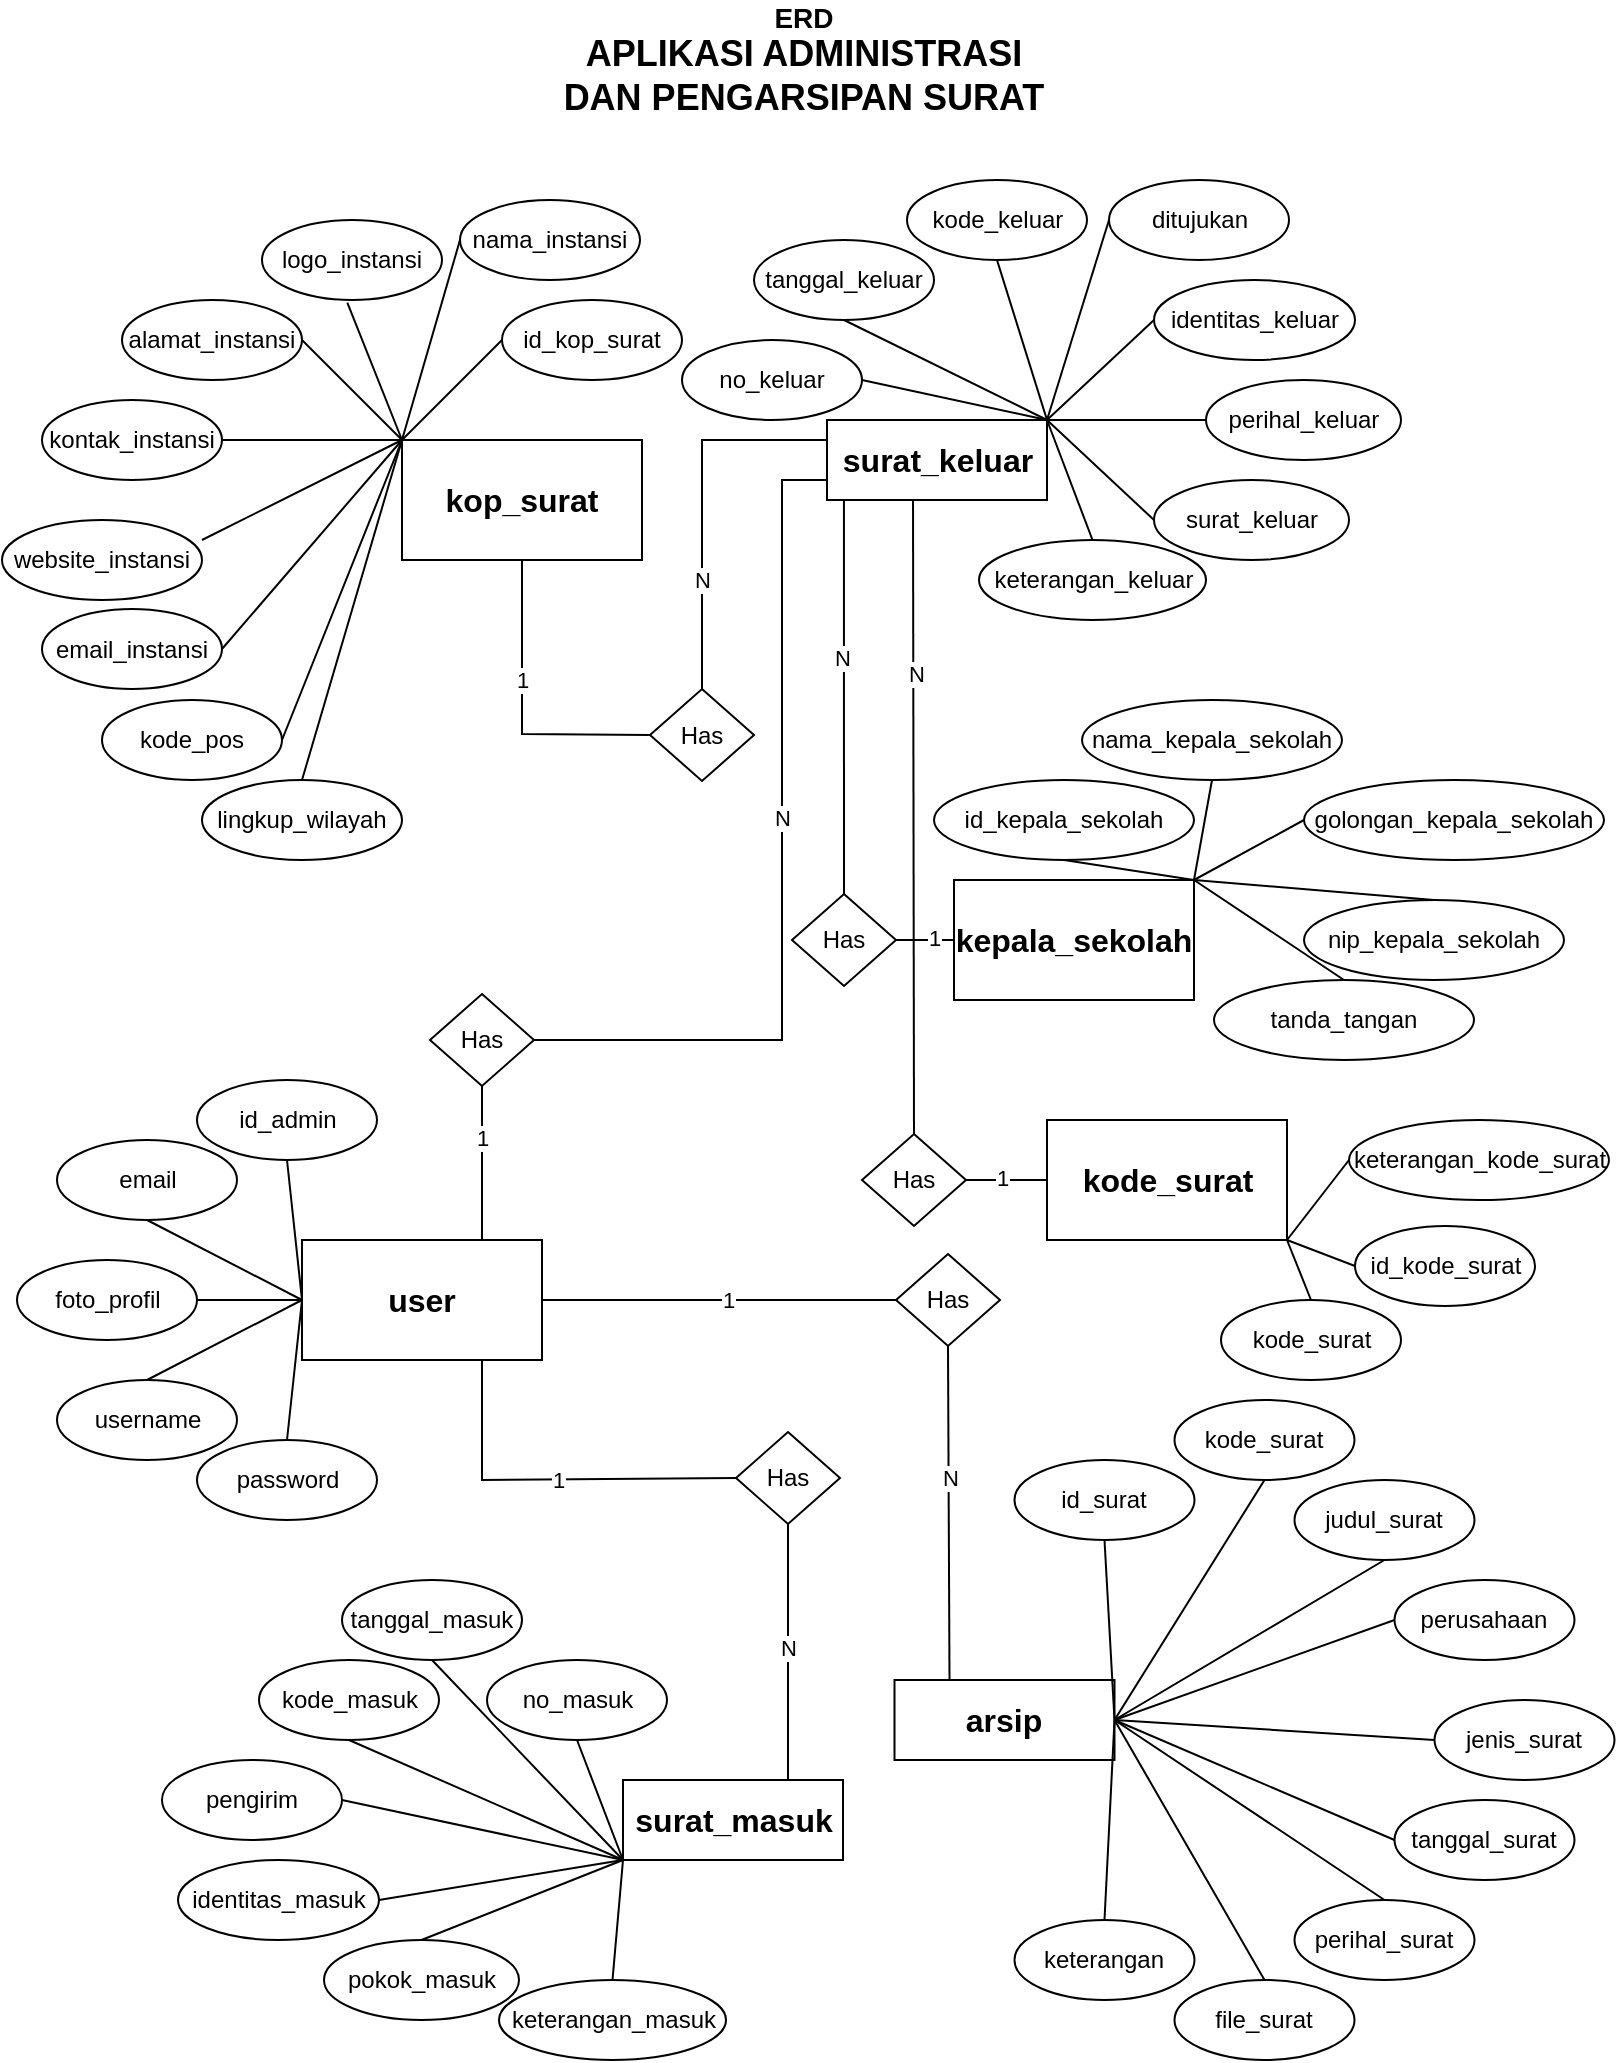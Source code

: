<mxfile version="22.1.5" type="device">
  <diagram name="Page-1" id="4JVl-wNniyk_soS9PaBb">
    <mxGraphModel dx="791" dy="972" grid="1" gridSize="10" guides="1" tooltips="1" connect="1" arrows="1" fold="1" page="1" pageScale="1" pageWidth="827" pageHeight="1169" math="0" shadow="0">
      <root>
        <mxCell id="0" />
        <mxCell id="1" parent="0" />
        <mxCell id="2IMUeQW1S4PMjz6QKgLa-1" value="&lt;font style=&quot;&quot;&gt;&lt;span style=&quot;font-size: 14px;&quot;&gt;&lt;b&gt;ERD&lt;/b&gt;&lt;/span&gt;&lt;br&gt;&lt;b style=&quot;&quot;&gt;&lt;font style=&quot;font-size: 18px;&quot;&gt;APLIKASI ADMINISTRASI DAN PENGARSIPAN SURAT&lt;/font&gt;&lt;/b&gt;&lt;br&gt;&lt;/font&gt;" style="text;html=1;strokeColor=none;fillColor=none;align=center;verticalAlign=middle;whiteSpace=wrap;rounded=0;" parent="1" vertex="1">
          <mxGeometry x="1116" y="50" width="250" height="60" as="geometry" />
        </mxCell>
        <mxCell id="2IMUeQW1S4PMjz6QKgLa-2" value="user" style="rounded=0;whiteSpace=wrap;html=1;fontSize=16;fontStyle=1" parent="1" vertex="1">
          <mxGeometry x="990" y="670" width="120" height="60" as="geometry" />
        </mxCell>
        <mxCell id="2IMUeQW1S4PMjz6QKgLa-3" value="id_admin" style="ellipse;whiteSpace=wrap;html=1;" parent="1" vertex="1">
          <mxGeometry x="937.5" y="590" width="90" height="40" as="geometry" />
        </mxCell>
        <mxCell id="2IMUeQW1S4PMjz6QKgLa-4" value="username" style="ellipse;whiteSpace=wrap;html=1;" parent="1" vertex="1">
          <mxGeometry x="867.5" y="740" width="90" height="40" as="geometry" />
        </mxCell>
        <mxCell id="2IMUeQW1S4PMjz6QKgLa-5" value="password" style="ellipse;whiteSpace=wrap;html=1;" parent="1" vertex="1">
          <mxGeometry x="937.5" y="770" width="90" height="40" as="geometry" />
        </mxCell>
        <mxCell id="2IMUeQW1S4PMjz6QKgLa-6" value="email" style="ellipse;whiteSpace=wrap;html=1;" parent="1" vertex="1">
          <mxGeometry x="867.5" y="620" width="90" height="40" as="geometry" />
        </mxCell>
        <mxCell id="2IMUeQW1S4PMjz6QKgLa-7" value="" style="endArrow=none;html=1;rounded=0;exitX=0;exitY=0.5;exitDx=0;exitDy=0;entryX=0.5;entryY=1;entryDx=0;entryDy=0;" parent="1" source="2IMUeQW1S4PMjz6QKgLa-2" target="2IMUeQW1S4PMjz6QKgLa-3" edge="1">
          <mxGeometry width="50" height="50" relative="1" as="geometry">
            <mxPoint x="1207.5" y="730" as="sourcePoint" />
            <mxPoint x="1257.5" y="680" as="targetPoint" />
          </mxGeometry>
        </mxCell>
        <mxCell id="2IMUeQW1S4PMjz6QKgLa-8" value="" style="endArrow=none;html=1;rounded=0;entryX=0.5;entryY=1;entryDx=0;entryDy=0;exitX=0;exitY=0.5;exitDx=0;exitDy=0;" parent="1" source="2IMUeQW1S4PMjz6QKgLa-2" target="2IMUeQW1S4PMjz6QKgLa-6" edge="1">
          <mxGeometry width="50" height="50" relative="1" as="geometry">
            <mxPoint x="997.5" y="700" as="sourcePoint" />
            <mxPoint x="992.5" y="640" as="targetPoint" />
          </mxGeometry>
        </mxCell>
        <mxCell id="2IMUeQW1S4PMjz6QKgLa-9" value="" style="endArrow=none;html=1;rounded=0;entryX=0.5;entryY=0;entryDx=0;entryDy=0;exitX=0;exitY=0.5;exitDx=0;exitDy=0;" parent="1" source="2IMUeQW1S4PMjz6QKgLa-2" target="2IMUeQW1S4PMjz6QKgLa-4" edge="1">
          <mxGeometry width="50" height="50" relative="1" as="geometry">
            <mxPoint x="1007.5" y="710" as="sourcePoint" />
            <mxPoint x="942.5" y="700" as="targetPoint" />
          </mxGeometry>
        </mxCell>
        <mxCell id="2IMUeQW1S4PMjz6QKgLa-10" value="" style="endArrow=none;html=1;rounded=0;exitX=0;exitY=0.5;exitDx=0;exitDy=0;entryX=0.5;entryY=0;entryDx=0;entryDy=0;" parent="1" source="2IMUeQW1S4PMjz6QKgLa-2" target="2IMUeQW1S4PMjz6QKgLa-5" edge="1">
          <mxGeometry width="50" height="50" relative="1" as="geometry">
            <mxPoint x="1007.5" y="710" as="sourcePoint" />
            <mxPoint x="977.5" y="780" as="targetPoint" />
          </mxGeometry>
        </mxCell>
        <mxCell id="2IMUeQW1S4PMjz6QKgLa-11" value="foto_profil" style="ellipse;whiteSpace=wrap;html=1;" parent="1" vertex="1">
          <mxGeometry x="847.5" y="680" width="90" height="40" as="geometry" />
        </mxCell>
        <mxCell id="2IMUeQW1S4PMjz6QKgLa-12" value="" style="endArrow=none;html=1;rounded=0;exitX=1;exitY=0.5;exitDx=0;exitDy=0;entryX=0;entryY=0.5;entryDx=0;entryDy=0;" parent="1" source="2IMUeQW1S4PMjz6QKgLa-11" target="2IMUeQW1S4PMjz6QKgLa-2" edge="1">
          <mxGeometry width="50" height="50" relative="1" as="geometry">
            <mxPoint x="1137.5" y="700" as="sourcePoint" />
            <mxPoint x="1187.5" y="650" as="targetPoint" />
          </mxGeometry>
        </mxCell>
        <mxCell id="2IMUeQW1S4PMjz6QKgLa-13" value="kop_surat" style="rounded=0;whiteSpace=wrap;html=1;fontSize=16;fontStyle=1" parent="1" vertex="1">
          <mxGeometry x="1040" y="270" width="120" height="60" as="geometry" />
        </mxCell>
        <mxCell id="2IMUeQW1S4PMjz6QKgLa-14" value="id_kop_surat" style="ellipse;whiteSpace=wrap;html=1;" parent="1" vertex="1">
          <mxGeometry x="1090" y="200" width="90" height="40" as="geometry" />
        </mxCell>
        <mxCell id="2IMUeQW1S4PMjz6QKgLa-15" value="nama_instansi" style="ellipse;whiteSpace=wrap;html=1;" parent="1" vertex="1">
          <mxGeometry x="1069" y="150" width="90" height="40" as="geometry" />
        </mxCell>
        <mxCell id="2IMUeQW1S4PMjz6QKgLa-16" value="logo_instansi" style="ellipse;whiteSpace=wrap;html=1;" parent="1" vertex="1">
          <mxGeometry x="970" y="160" width="90" height="40" as="geometry" />
        </mxCell>
        <mxCell id="2IMUeQW1S4PMjz6QKgLa-17" value="alamat_instansi" style="ellipse;whiteSpace=wrap;html=1;" parent="1" vertex="1">
          <mxGeometry x="900" y="200" width="90" height="40" as="geometry" />
        </mxCell>
        <mxCell id="2IMUeQW1S4PMjz6QKgLa-18" value="kontak_instansi" style="ellipse;whiteSpace=wrap;html=1;direction=west;" parent="1" vertex="1">
          <mxGeometry x="860" y="250" width="90" height="40" as="geometry" />
        </mxCell>
        <mxCell id="2IMUeQW1S4PMjz6QKgLa-19" value="website_instansi" style="ellipse;whiteSpace=wrap;html=1;direction=east;" parent="1" vertex="1">
          <mxGeometry x="840" y="310" width="100" height="40" as="geometry" />
        </mxCell>
        <mxCell id="2IMUeQW1S4PMjz6QKgLa-24" value="email_instansi" style="ellipse;whiteSpace=wrap;html=1;direction=west;" parent="1" vertex="1">
          <mxGeometry x="860" y="354.5" width="90" height="40" as="geometry" />
        </mxCell>
        <mxCell id="2IMUeQW1S4PMjz6QKgLa-25" value="kode_pos" style="ellipse;whiteSpace=wrap;html=1;direction=west;" parent="1" vertex="1">
          <mxGeometry x="890" y="400" width="90" height="40" as="geometry" />
        </mxCell>
        <mxCell id="2IMUeQW1S4PMjz6QKgLa-26" value="lingkup_wilayah" style="ellipse;whiteSpace=wrap;html=1;direction=west;" parent="1" vertex="1">
          <mxGeometry x="940" y="440" width="100" height="40" as="geometry" />
        </mxCell>
        <mxCell id="2IMUeQW1S4PMjz6QKgLa-29" value="" style="endArrow=none;html=1;rounded=0;exitX=0;exitY=0;exitDx=0;exitDy=0;entryX=0;entryY=0.5;entryDx=0;entryDy=0;" parent="1" source="2IMUeQW1S4PMjz6QKgLa-13" target="2IMUeQW1S4PMjz6QKgLa-14" edge="1">
          <mxGeometry width="50" height="50" relative="1" as="geometry">
            <mxPoint x="1050" y="50" as="sourcePoint" />
            <mxPoint x="1100.0" y="240" as="targetPoint" />
          </mxGeometry>
        </mxCell>
        <mxCell id="2IMUeQW1S4PMjz6QKgLa-30" value="" style="endArrow=none;html=1;rounded=0;entryX=0;entryY=0.5;entryDx=0;entryDy=0;" parent="1" target="2IMUeQW1S4PMjz6QKgLa-18" edge="1">
          <mxGeometry width="50" height="50" relative="1" as="geometry">
            <mxPoint x="1040" y="270" as="sourcePoint" />
            <mxPoint x="1110" y="250" as="targetPoint" />
          </mxGeometry>
        </mxCell>
        <mxCell id="2IMUeQW1S4PMjz6QKgLa-31" value="" style="endArrow=none;html=1;rounded=0;exitX=1;exitY=0.5;exitDx=0;exitDy=0;entryX=0;entryY=0;entryDx=0;entryDy=0;" parent="1" source="2IMUeQW1S4PMjz6QKgLa-17" target="2IMUeQW1S4PMjz6QKgLa-13" edge="1">
          <mxGeometry width="50" height="50" relative="1" as="geometry">
            <mxPoint x="1060" y="290" as="sourcePoint" />
            <mxPoint x="1120" y="260" as="targetPoint" />
          </mxGeometry>
        </mxCell>
        <mxCell id="2IMUeQW1S4PMjz6QKgLa-32" value="" style="endArrow=none;html=1;rounded=0;exitX=0.474;exitY=1.032;exitDx=0;exitDy=0;entryX=0;entryY=0;entryDx=0;entryDy=0;exitPerimeter=0;" parent="1" source="2IMUeQW1S4PMjz6QKgLa-16" target="2IMUeQW1S4PMjz6QKgLa-13" edge="1">
          <mxGeometry width="50" height="50" relative="1" as="geometry">
            <mxPoint x="1070" y="300" as="sourcePoint" />
            <mxPoint x="1130" y="270" as="targetPoint" />
          </mxGeometry>
        </mxCell>
        <mxCell id="2IMUeQW1S4PMjz6QKgLa-33" value="" style="endArrow=none;html=1;rounded=0;exitX=0;exitY=0;exitDx=0;exitDy=0;entryX=0;entryY=0.5;entryDx=0;entryDy=0;" parent="1" source="2IMUeQW1S4PMjz6QKgLa-13" target="2IMUeQW1S4PMjz6QKgLa-15" edge="1">
          <mxGeometry width="50" height="50" relative="1" as="geometry">
            <mxPoint x="1080" y="310" as="sourcePoint" />
            <mxPoint x="1140" y="280" as="targetPoint" />
          </mxGeometry>
        </mxCell>
        <mxCell id="2IMUeQW1S4PMjz6QKgLa-35" value="" style="endArrow=none;html=1;rounded=0;exitX=1;exitY=0.5;exitDx=0;exitDy=0;" parent="1" edge="1">
          <mxGeometry width="50" height="50" relative="1" as="geometry">
            <mxPoint x="940" y="320" as="sourcePoint" />
            <mxPoint x="1040" y="270" as="targetPoint" />
          </mxGeometry>
        </mxCell>
        <mxCell id="2IMUeQW1S4PMjz6QKgLa-36" value="" style="endArrow=none;html=1;rounded=0;exitX=0;exitY=0.5;exitDx=0;exitDy=0;" parent="1" source="2IMUeQW1S4PMjz6QKgLa-24" edge="1">
          <mxGeometry width="50" height="50" relative="1" as="geometry">
            <mxPoint x="1110" y="340" as="sourcePoint" />
            <mxPoint x="1040" y="270" as="targetPoint" />
          </mxGeometry>
        </mxCell>
        <mxCell id="2IMUeQW1S4PMjz6QKgLa-37" value="" style="endArrow=none;html=1;rounded=0;exitX=0;exitY=0.5;exitDx=0;exitDy=0;" parent="1" source="2IMUeQW1S4PMjz6QKgLa-25" edge="1">
          <mxGeometry width="50" height="50" relative="1" as="geometry">
            <mxPoint x="1120" y="350" as="sourcePoint" />
            <mxPoint x="1040" y="270" as="targetPoint" />
          </mxGeometry>
        </mxCell>
        <mxCell id="2IMUeQW1S4PMjz6QKgLa-38" value="" style="endArrow=none;html=1;rounded=0;exitX=0.5;exitY=1;exitDx=0;exitDy=0;" parent="1" source="2IMUeQW1S4PMjz6QKgLa-26" edge="1">
          <mxGeometry width="50" height="50" relative="1" as="geometry">
            <mxPoint x="1130" y="360" as="sourcePoint" />
            <mxPoint x="1040" y="270" as="targetPoint" />
          </mxGeometry>
        </mxCell>
        <mxCell id="2IMUeQW1S4PMjz6QKgLa-39" value="kepala_sekolah" style="rounded=0;whiteSpace=wrap;html=1;fontSize=16;fontStyle=1" parent="1" vertex="1">
          <mxGeometry x="1316" y="490" width="120" height="60" as="geometry" />
        </mxCell>
        <mxCell id="2IMUeQW1S4PMjz6QKgLa-40" value="kode_surat" style="rounded=0;whiteSpace=wrap;html=1;fontSize=16;fontStyle=1" parent="1" vertex="1">
          <mxGeometry x="1362.5" y="610" width="120" height="60" as="geometry" />
        </mxCell>
        <mxCell id="2IMUeQW1S4PMjz6QKgLa-41" value="id_kode_surat" style="ellipse;whiteSpace=wrap;html=1;" parent="1" vertex="1">
          <mxGeometry x="1516.5" y="663" width="90" height="40" as="geometry" />
        </mxCell>
        <mxCell id="2IMUeQW1S4PMjz6QKgLa-42" value="kode_surat" style="ellipse;whiteSpace=wrap;html=1;" parent="1" vertex="1">
          <mxGeometry x="1449.5" y="700" width="90" height="40" as="geometry" />
        </mxCell>
        <mxCell id="2IMUeQW1S4PMjz6QKgLa-43" value="keterangan_kode_surat" style="ellipse;whiteSpace=wrap;html=1;" parent="1" vertex="1">
          <mxGeometry x="1513.5" y="610" width="130" height="40" as="geometry" />
        </mxCell>
        <mxCell id="2IMUeQW1S4PMjz6QKgLa-44" value="" style="endArrow=none;html=1;rounded=0;exitX=1;exitY=1;exitDx=0;exitDy=0;entryX=0;entryY=0.5;entryDx=0;entryDy=0;" parent="1" source="2IMUeQW1S4PMjz6QKgLa-40" target="2IMUeQW1S4PMjz6QKgLa-43" edge="1">
          <mxGeometry width="50" height="50" relative="1" as="geometry">
            <mxPoint x="1502.5" y="660" as="sourcePoint" />
            <mxPoint x="1552.5" y="490" as="targetPoint" />
          </mxGeometry>
        </mxCell>
        <mxCell id="2IMUeQW1S4PMjz6QKgLa-45" value="" style="endArrow=none;html=1;rounded=0;exitX=0.5;exitY=0;exitDx=0;exitDy=0;entryX=1;entryY=1;entryDx=0;entryDy=0;" parent="1" source="2IMUeQW1S4PMjz6QKgLa-42" target="2IMUeQW1S4PMjz6QKgLa-40" edge="1">
          <mxGeometry width="50" height="50" relative="1" as="geometry">
            <mxPoint x="1512.5" y="670" as="sourcePoint" />
            <mxPoint x="1562.5" y="500" as="targetPoint" />
          </mxGeometry>
        </mxCell>
        <mxCell id="2IMUeQW1S4PMjz6QKgLa-46" value="" style="endArrow=none;html=1;rounded=0;exitX=1;exitY=1;exitDx=0;exitDy=0;entryX=0;entryY=0.5;entryDx=0;entryDy=0;" parent="1" source="2IMUeQW1S4PMjz6QKgLa-40" target="2IMUeQW1S4PMjz6QKgLa-41" edge="1">
          <mxGeometry width="50" height="50" relative="1" as="geometry">
            <mxPoint x="1512.5" y="670" as="sourcePoint" />
            <mxPoint x="1562.5" y="500" as="targetPoint" />
          </mxGeometry>
        </mxCell>
        <mxCell id="2IMUeQW1S4PMjz6QKgLa-47" value="id_kepala_sekolah" style="ellipse;whiteSpace=wrap;html=1;" parent="1" vertex="1">
          <mxGeometry x="1306" y="440" width="130" height="40" as="geometry" />
        </mxCell>
        <mxCell id="2IMUeQW1S4PMjz6QKgLa-48" value="nama_kepala_sekolah" style="ellipse;whiteSpace=wrap;html=1;" parent="1" vertex="1">
          <mxGeometry x="1380" y="400" width="130" height="40" as="geometry" />
        </mxCell>
        <mxCell id="2IMUeQW1S4PMjz6QKgLa-49" value="golongan_kepala_sekolah" style="ellipse;whiteSpace=wrap;html=1;" parent="1" vertex="1">
          <mxGeometry x="1491" y="440" width="150" height="40" as="geometry" />
        </mxCell>
        <mxCell id="2IMUeQW1S4PMjz6QKgLa-51" value="nip_kepala_sekolah" style="ellipse;whiteSpace=wrap;html=1;" parent="1" vertex="1">
          <mxGeometry x="1491" y="500" width="130" height="40" as="geometry" />
        </mxCell>
        <mxCell id="2IMUeQW1S4PMjz6QKgLa-52" value="tanda_tangan" style="ellipse;whiteSpace=wrap;html=1;" parent="1" vertex="1">
          <mxGeometry x="1446" y="540" width="130" height="40" as="geometry" />
        </mxCell>
        <mxCell id="2IMUeQW1S4PMjz6QKgLa-54" value="" style="endArrow=none;html=1;rounded=0;exitX=0.5;exitY=1;exitDx=0;exitDy=0;entryX=1;entryY=0;entryDx=0;entryDy=0;" parent="1" source="2IMUeQW1S4PMjz6QKgLa-47" target="2IMUeQW1S4PMjz6QKgLa-39" edge="1">
          <mxGeometry width="50" height="50" relative="1" as="geometry">
            <mxPoint x="1291" y="620" as="sourcePoint" />
            <mxPoint x="1330" y="650" as="targetPoint" />
          </mxGeometry>
        </mxCell>
        <mxCell id="2IMUeQW1S4PMjz6QKgLa-55" value="" style="endArrow=none;html=1;rounded=0;exitX=0.5;exitY=1;exitDx=0;exitDy=0;entryX=1;entryY=0;entryDx=0;entryDy=0;" parent="1" source="2IMUeQW1S4PMjz6QKgLa-48" target="2IMUeQW1S4PMjz6QKgLa-39" edge="1">
          <mxGeometry width="50" height="50" relative="1" as="geometry">
            <mxPoint x="1391" y="480" as="sourcePoint" />
            <mxPoint x="1446" y="500" as="targetPoint" />
          </mxGeometry>
        </mxCell>
        <mxCell id="2IMUeQW1S4PMjz6QKgLa-56" value="" style="endArrow=none;html=1;rounded=0;exitX=0;exitY=0.5;exitDx=0;exitDy=0;entryX=1;entryY=0;entryDx=0;entryDy=0;" parent="1" source="2IMUeQW1S4PMjz6QKgLa-49" target="2IMUeQW1S4PMjz6QKgLa-39" edge="1">
          <mxGeometry width="50" height="50" relative="1" as="geometry">
            <mxPoint x="1451" y="450" as="sourcePoint" />
            <mxPoint x="1446" y="500" as="targetPoint" />
          </mxGeometry>
        </mxCell>
        <mxCell id="2IMUeQW1S4PMjz6QKgLa-57" value="" style="endArrow=none;html=1;rounded=0;exitX=0.5;exitY=0;exitDx=0;exitDy=0;entryX=1;entryY=0;entryDx=0;entryDy=0;" parent="1" source="2IMUeQW1S4PMjz6QKgLa-51" target="2IMUeQW1S4PMjz6QKgLa-39" edge="1">
          <mxGeometry width="50" height="50" relative="1" as="geometry">
            <mxPoint x="1491" y="460" as="sourcePoint" />
            <mxPoint x="1446" y="500" as="targetPoint" />
          </mxGeometry>
        </mxCell>
        <mxCell id="2IMUeQW1S4PMjz6QKgLa-58" value="" style="endArrow=none;html=1;rounded=0;exitX=0.5;exitY=0;exitDx=0;exitDy=0;entryX=1;entryY=0;entryDx=0;entryDy=0;" parent="1" source="2IMUeQW1S4PMjz6QKgLa-52" target="2IMUeQW1S4PMjz6QKgLa-39" edge="1">
          <mxGeometry width="50" height="50" relative="1" as="geometry">
            <mxPoint x="1501" y="470" as="sourcePoint" />
            <mxPoint x="1456" y="510" as="targetPoint" />
          </mxGeometry>
        </mxCell>
        <mxCell id="2IMUeQW1S4PMjz6QKgLa-59" value="arsip" style="rounded=0;whiteSpace=wrap;html=1;fontSize=16;fontStyle=1" parent="1" vertex="1">
          <mxGeometry x="1286.25" y="890" width="110" height="40" as="geometry" />
        </mxCell>
        <mxCell id="2IMUeQW1S4PMjz6QKgLa-60" value="kode_surat" style="ellipse;whiteSpace=wrap;html=1;" parent="1" vertex="1">
          <mxGeometry x="1426.25" y="750" width="90" height="40" as="geometry" />
        </mxCell>
        <mxCell id="2IMUeQW1S4PMjz6QKgLa-61" value="tanggal_surat" style="ellipse;whiteSpace=wrap;html=1;" parent="1" vertex="1">
          <mxGeometry x="1536.25" y="950" width="90" height="40" as="geometry" />
        </mxCell>
        <mxCell id="2IMUeQW1S4PMjz6QKgLa-62" value="perusahaan" style="ellipse;whiteSpace=wrap;html=1;" parent="1" vertex="1">
          <mxGeometry x="1536.25" y="840" width="90" height="40" as="geometry" />
        </mxCell>
        <mxCell id="2IMUeQW1S4PMjz6QKgLa-63" value="judul_surat" style="ellipse;whiteSpace=wrap;html=1;" parent="1" vertex="1">
          <mxGeometry x="1486.25" y="790" width="90" height="40" as="geometry" />
        </mxCell>
        <mxCell id="2IMUeQW1S4PMjz6QKgLa-64" value="file_surat" style="ellipse;whiteSpace=wrap;html=1;" parent="1" vertex="1">
          <mxGeometry x="1426.25" y="1040" width="90" height="40" as="geometry" />
        </mxCell>
        <mxCell id="2IMUeQW1S4PMjz6QKgLa-65" value="perihal_surat" style="ellipse;whiteSpace=wrap;html=1;" parent="1" vertex="1">
          <mxGeometry x="1486.25" y="1000" width="90" height="40" as="geometry" />
        </mxCell>
        <mxCell id="2IMUeQW1S4PMjz6QKgLa-66" value="" style="endArrow=none;html=1;rounded=0;entryX=0.5;entryY=1;entryDx=0;entryDy=0;exitX=1;exitY=0.5;exitDx=0;exitDy=0;" parent="1" source="2IMUeQW1S4PMjz6QKgLa-59" target="2IMUeQW1S4PMjz6QKgLa-60" edge="1">
          <mxGeometry width="50" height="50" relative="1" as="geometry">
            <mxPoint x="1306.25" y="1045" as="sourcePoint" />
            <mxPoint x="1356.25" y="995" as="targetPoint" />
          </mxGeometry>
        </mxCell>
        <mxCell id="2IMUeQW1S4PMjz6QKgLa-67" value="" style="endArrow=none;html=1;rounded=0;entryX=0.5;entryY=1;entryDx=0;entryDy=0;exitX=1;exitY=0.5;exitDx=0;exitDy=0;" parent="1" source="2IMUeQW1S4PMjz6QKgLa-59" target="2IMUeQW1S4PMjz6QKgLa-63" edge="1">
          <mxGeometry width="50" height="50" relative="1" as="geometry">
            <mxPoint x="1346.25" y="1025" as="sourcePoint" />
            <mxPoint x="1351.25" y="925" as="targetPoint" />
          </mxGeometry>
        </mxCell>
        <mxCell id="2IMUeQW1S4PMjz6QKgLa-68" value="" style="endArrow=none;html=1;rounded=0;entryX=0;entryY=0.5;entryDx=0;entryDy=0;exitX=1;exitY=0.5;exitDx=0;exitDy=0;" parent="1" source="2IMUeQW1S4PMjz6QKgLa-59" target="2IMUeQW1S4PMjz6QKgLa-62" edge="1">
          <mxGeometry width="50" height="50" relative="1" as="geometry">
            <mxPoint x="1336.25" y="1015" as="sourcePoint" />
            <mxPoint x="1411.25" y="965" as="targetPoint" />
          </mxGeometry>
        </mxCell>
        <mxCell id="2IMUeQW1S4PMjz6QKgLa-69" value="" style="endArrow=none;html=1;rounded=0;entryX=0;entryY=0.5;entryDx=0;entryDy=0;exitX=1;exitY=0.5;exitDx=0;exitDy=0;" parent="1" source="2IMUeQW1S4PMjz6QKgLa-59" target="2IMUeQW1S4PMjz6QKgLa-61" edge="1">
          <mxGeometry width="50" height="50" relative="1" as="geometry">
            <mxPoint x="1346.25" y="1025" as="sourcePoint" />
            <mxPoint x="1416.25" y="995" as="targetPoint" />
          </mxGeometry>
        </mxCell>
        <mxCell id="2IMUeQW1S4PMjz6QKgLa-70" value="" style="endArrow=none;html=1;rounded=0;entryX=0.5;entryY=0;entryDx=0;entryDy=0;exitX=1;exitY=0.5;exitDx=0;exitDy=0;" parent="1" source="2IMUeQW1S4PMjz6QKgLa-59" target="2IMUeQW1S4PMjz6QKgLa-65" edge="1">
          <mxGeometry width="50" height="50" relative="1" as="geometry">
            <mxPoint x="1336.25" y="1015" as="sourcePoint" />
            <mxPoint x="1416.25" y="1055" as="targetPoint" />
          </mxGeometry>
        </mxCell>
        <mxCell id="2IMUeQW1S4PMjz6QKgLa-71" value="" style="endArrow=none;html=1;rounded=0;entryX=0.5;entryY=0;entryDx=0;entryDy=0;exitX=1;exitY=0.5;exitDx=0;exitDy=0;" parent="1" source="2IMUeQW1S4PMjz6QKgLa-59" target="2IMUeQW1S4PMjz6QKgLa-64" edge="1">
          <mxGeometry width="50" height="50" relative="1" as="geometry">
            <mxPoint x="1346.25" y="1025" as="sourcePoint" />
            <mxPoint x="1411.25" y="1085" as="targetPoint" />
          </mxGeometry>
        </mxCell>
        <mxCell id="2IMUeQW1S4PMjz6QKgLa-72" value="keterangan" style="ellipse;whiteSpace=wrap;html=1;" parent="1" vertex="1">
          <mxGeometry x="1346.25" y="1010" width="90" height="40" as="geometry" />
        </mxCell>
        <mxCell id="2IMUeQW1S4PMjz6QKgLa-73" value="id_surat" style="ellipse;whiteSpace=wrap;html=1;" parent="1" vertex="1">
          <mxGeometry x="1346.25" y="780" width="90" height="40" as="geometry" />
        </mxCell>
        <mxCell id="2IMUeQW1S4PMjz6QKgLa-74" value="" style="endArrow=none;html=1;rounded=0;entryX=0.5;entryY=0;entryDx=0;entryDy=0;exitX=1;exitY=0.5;exitDx=0;exitDy=0;" parent="1" source="2IMUeQW1S4PMjz6QKgLa-59" target="2IMUeQW1S4PMjz6QKgLa-72" edge="1">
          <mxGeometry width="50" height="50" relative="1" as="geometry">
            <mxPoint x="1346.25" y="1025" as="sourcePoint" />
            <mxPoint x="1451.25" y="1125" as="targetPoint" />
          </mxGeometry>
        </mxCell>
        <mxCell id="2IMUeQW1S4PMjz6QKgLa-75" value="" style="endArrow=none;html=1;rounded=0;exitX=0.5;exitY=1;exitDx=0;exitDy=0;entryX=1;entryY=0.5;entryDx=0;entryDy=0;" parent="1" source="2IMUeQW1S4PMjz6QKgLa-73" target="2IMUeQW1S4PMjz6QKgLa-59" edge="1">
          <mxGeometry width="50" height="50" relative="1" as="geometry">
            <mxPoint x="1346.25" y="1025" as="sourcePoint" />
            <mxPoint x="1386.25" y="985" as="targetPoint" />
          </mxGeometry>
        </mxCell>
        <mxCell id="2IMUeQW1S4PMjz6QKgLa-76" value="jenis_surat" style="ellipse;whiteSpace=wrap;html=1;" parent="1" vertex="1">
          <mxGeometry x="1556.25" y="900" width="90" height="40" as="geometry" />
        </mxCell>
        <mxCell id="2IMUeQW1S4PMjz6QKgLa-77" value="" style="endArrow=none;html=1;rounded=0;entryX=0;entryY=0.5;entryDx=0;entryDy=0;exitX=1;exitY=0.5;exitDx=0;exitDy=0;" parent="1" source="2IMUeQW1S4PMjz6QKgLa-59" target="2IMUeQW1S4PMjz6QKgLa-76" edge="1">
          <mxGeometry width="50" height="50" relative="1" as="geometry">
            <mxPoint x="1346.25" y="1025" as="sourcePoint" />
            <mxPoint x="1516.25" y="975" as="targetPoint" />
          </mxGeometry>
        </mxCell>
        <mxCell id="2IMUeQW1S4PMjz6QKgLa-82" value="surat_masuk" style="rounded=0;whiteSpace=wrap;html=1;fontSize=16;fontStyle=1" parent="1" vertex="1">
          <mxGeometry x="1150.5" y="940" width="110" height="40" as="geometry" />
        </mxCell>
        <mxCell id="2IMUeQW1S4PMjz6QKgLa-83" value="surat_keluar" style="rounded=0;whiteSpace=wrap;html=1;fontSize=16;fontStyle=1" parent="1" vertex="1">
          <mxGeometry x="1252.5" y="260" width="110" height="40" as="geometry" />
        </mxCell>
        <mxCell id="2IMUeQW1S4PMjz6QKgLa-84" value="no_masuk" style="ellipse;whiteSpace=wrap;html=1;" parent="1" vertex="1">
          <mxGeometry x="1082.5" y="880" width="90" height="40" as="geometry" />
        </mxCell>
        <mxCell id="2IMUeQW1S4PMjz6QKgLa-85" value="tanggal_masuk" style="ellipse;whiteSpace=wrap;html=1;" parent="1" vertex="1">
          <mxGeometry x="1010" y="840" width="90" height="40" as="geometry" />
        </mxCell>
        <mxCell id="2IMUeQW1S4PMjz6QKgLa-86" value="pengirim" style="ellipse;whiteSpace=wrap;html=1;" parent="1" vertex="1">
          <mxGeometry x="920" y="930" width="90" height="40" as="geometry" />
        </mxCell>
        <mxCell id="2IMUeQW1S4PMjz6QKgLa-87" value="kode_masuk" style="ellipse;whiteSpace=wrap;html=1;" parent="1" vertex="1">
          <mxGeometry x="968.5" y="880" width="90" height="40" as="geometry" />
        </mxCell>
        <mxCell id="2IMUeQW1S4PMjz6QKgLa-88" value="identitas_masuk" style="ellipse;whiteSpace=wrap;html=1;" parent="1" vertex="1">
          <mxGeometry x="928" y="980" width="100.5" height="40" as="geometry" />
        </mxCell>
        <mxCell id="2IMUeQW1S4PMjz6QKgLa-89" value="pokok_masuk" style="ellipse;whiteSpace=wrap;html=1;" parent="1" vertex="1">
          <mxGeometry x="1001" y="1020" width="97.5" height="40" as="geometry" />
        </mxCell>
        <mxCell id="2IMUeQW1S4PMjz6QKgLa-90" value="keterangan_masuk" style="ellipse;whiteSpace=wrap;html=1;" parent="1" vertex="1">
          <mxGeometry x="1088.5" y="1040" width="113.5" height="40" as="geometry" />
        </mxCell>
        <mxCell id="2IMUeQW1S4PMjz6QKgLa-92" value="" style="endArrow=none;html=1;rounded=0;exitX=0;exitY=1;exitDx=0;exitDy=0;entryX=0.5;entryY=0;entryDx=0;entryDy=0;" parent="1" source="2IMUeQW1S4PMjz6QKgLa-82" target="2IMUeQW1S4PMjz6QKgLa-90" edge="1">
          <mxGeometry width="50" height="50" relative="1" as="geometry">
            <mxPoint x="1088.5" y="980" as="sourcePoint" />
            <mxPoint x="1093.5" y="1070" as="targetPoint" />
          </mxGeometry>
        </mxCell>
        <mxCell id="2IMUeQW1S4PMjz6QKgLa-93" value="" style="endArrow=none;html=1;rounded=0;exitX=0;exitY=1;exitDx=0;exitDy=0;entryX=0.5;entryY=0;entryDx=0;entryDy=0;" parent="1" source="2IMUeQW1S4PMjz6QKgLa-82" target="2IMUeQW1S4PMjz6QKgLa-89" edge="1">
          <mxGeometry width="50" height="50" relative="1" as="geometry">
            <mxPoint x="1110" y="970" as="sourcePoint" />
            <mxPoint x="1098" y="1100" as="targetPoint" />
          </mxGeometry>
        </mxCell>
        <mxCell id="2IMUeQW1S4PMjz6QKgLa-94" value="" style="endArrow=none;html=1;rounded=0;exitX=0;exitY=1;exitDx=0;exitDy=0;entryX=1;entryY=0.5;entryDx=0;entryDy=0;" parent="1" source="2IMUeQW1S4PMjz6QKgLa-82" target="2IMUeQW1S4PMjz6QKgLa-88" edge="1">
          <mxGeometry width="50" height="50" relative="1" as="geometry">
            <mxPoint x="1110" y="970" as="sourcePoint" />
            <mxPoint x="1053" y="1030" as="targetPoint" />
          </mxGeometry>
        </mxCell>
        <mxCell id="2IMUeQW1S4PMjz6QKgLa-95" value="" style="endArrow=none;html=1;rounded=0;exitX=0;exitY=1;exitDx=0;exitDy=0;entryX=1;entryY=0.5;entryDx=0;entryDy=0;" parent="1" source="2IMUeQW1S4PMjz6QKgLa-82" target="2IMUeQW1S4PMjz6QKgLa-86" edge="1">
          <mxGeometry width="50" height="50" relative="1" as="geometry">
            <mxPoint x="1110" y="970" as="sourcePoint" />
            <mxPoint x="1056" y="1010" as="targetPoint" />
          </mxGeometry>
        </mxCell>
        <mxCell id="2IMUeQW1S4PMjz6QKgLa-96" value="" style="endArrow=none;html=1;rounded=0;exitX=0;exitY=1;exitDx=0;exitDy=0;entryX=0.5;entryY=1;entryDx=0;entryDy=0;" parent="1" source="2IMUeQW1S4PMjz6QKgLa-82" target="2IMUeQW1S4PMjz6QKgLa-87" edge="1">
          <mxGeometry width="50" height="50" relative="1" as="geometry">
            <mxPoint x="1110" y="970" as="sourcePoint" />
            <mxPoint x="1046" y="960" as="targetPoint" />
          </mxGeometry>
        </mxCell>
        <mxCell id="2IMUeQW1S4PMjz6QKgLa-97" value="" style="endArrow=none;html=1;rounded=0;exitX=0;exitY=1;exitDx=0;exitDy=0;entryX=0.5;entryY=1;entryDx=0;entryDy=0;" parent="1" source="2IMUeQW1S4PMjz6QKgLa-82" target="2IMUeQW1S4PMjz6QKgLa-85" edge="1">
          <mxGeometry width="50" height="50" relative="1" as="geometry">
            <mxPoint x="1110" y="1010" as="sourcePoint" />
            <mxPoint x="1024" y="930" as="targetPoint" />
          </mxGeometry>
        </mxCell>
        <mxCell id="2IMUeQW1S4PMjz6QKgLa-98" value="" style="endArrow=none;html=1;rounded=0;exitX=0;exitY=1;exitDx=0;exitDy=0;entryX=0.5;entryY=1;entryDx=0;entryDy=0;" parent="1" source="2IMUeQW1S4PMjz6QKgLa-82" target="2IMUeQW1S4PMjz6QKgLa-84" edge="1">
          <mxGeometry width="50" height="50" relative="1" as="geometry">
            <mxPoint x="1110" y="1010" as="sourcePoint" />
            <mxPoint x="1065" y="890" as="targetPoint" />
          </mxGeometry>
        </mxCell>
        <mxCell id="2IMUeQW1S4PMjz6QKgLa-103" value="no_keluar" style="ellipse;whiteSpace=wrap;html=1;" parent="1" vertex="1">
          <mxGeometry x="1180" y="220" width="90" height="40" as="geometry" />
        </mxCell>
        <mxCell id="2IMUeQW1S4PMjz6QKgLa-104" value="tanggal_keluar" style="ellipse;whiteSpace=wrap;html=1;" parent="1" vertex="1">
          <mxGeometry x="1216" y="170" width="90" height="40" as="geometry" />
        </mxCell>
        <mxCell id="2IMUeQW1S4PMjz6QKgLa-105" value="kode_keluar" style="ellipse;whiteSpace=wrap;html=1;" parent="1" vertex="1">
          <mxGeometry x="1292.5" y="140" width="90" height="40" as="geometry" />
        </mxCell>
        <mxCell id="2IMUeQW1S4PMjz6QKgLa-106" value="ditujukan" style="ellipse;whiteSpace=wrap;html=1;" parent="1" vertex="1">
          <mxGeometry x="1393.5" y="140" width="90" height="40" as="geometry" />
        </mxCell>
        <mxCell id="2IMUeQW1S4PMjz6QKgLa-107" value="identitas_keluar" style="ellipse;whiteSpace=wrap;html=1;" parent="1" vertex="1">
          <mxGeometry x="1416" y="190" width="100.5" height="40" as="geometry" />
        </mxCell>
        <mxCell id="2IMUeQW1S4PMjz6QKgLa-108" value="perihal_keluar" style="ellipse;whiteSpace=wrap;html=1;" parent="1" vertex="1">
          <mxGeometry x="1442" y="240" width="97.5" height="40" as="geometry" />
        </mxCell>
        <mxCell id="2IMUeQW1S4PMjz6QKgLa-109" value="keterangan_keluar" style="ellipse;whiteSpace=wrap;html=1;" parent="1" vertex="1">
          <mxGeometry x="1328.5" y="320" width="113.5" height="40" as="geometry" />
        </mxCell>
        <mxCell id="2IMUeQW1S4PMjz6QKgLa-110" value="surat_keluar" style="ellipse;whiteSpace=wrap;html=1;" parent="1" vertex="1">
          <mxGeometry x="1416" y="290" width="97.5" height="40" as="geometry" />
        </mxCell>
        <mxCell id="2IMUeQW1S4PMjz6QKgLa-111" value="" style="endArrow=none;html=1;rounded=0;entryX=0.5;entryY=0;entryDx=0;entryDy=0;exitX=1;exitY=0;exitDx=0;exitDy=0;" parent="1" source="2IMUeQW1S4PMjz6QKgLa-83" target="2IMUeQW1S4PMjz6QKgLa-109" edge="1">
          <mxGeometry width="50" height="50" relative="1" as="geometry">
            <mxPoint x="1209" y="490" as="sourcePoint" />
            <mxPoint x="1284" y="370" as="targetPoint" />
          </mxGeometry>
        </mxCell>
        <mxCell id="2IMUeQW1S4PMjz6QKgLa-112" value="" style="endArrow=none;html=1;rounded=0;entryX=0;entryY=0.5;entryDx=0;entryDy=0;exitX=1;exitY=0;exitDx=0;exitDy=0;" parent="1" source="2IMUeQW1S4PMjz6QKgLa-83" target="2IMUeQW1S4PMjz6QKgLa-110" edge="1">
          <mxGeometry width="50" height="50" relative="1" as="geometry">
            <mxPoint x="1373" y="270" as="sourcePoint" />
            <mxPoint x="1414" y="330" as="targetPoint" />
          </mxGeometry>
        </mxCell>
        <mxCell id="2IMUeQW1S4PMjz6QKgLa-114" value="" style="endArrow=none;html=1;rounded=0;entryX=0;entryY=0.5;entryDx=0;entryDy=0;exitX=1;exitY=0;exitDx=0;exitDy=0;" parent="1" source="2IMUeQW1S4PMjz6QKgLa-83" target="2IMUeQW1S4PMjz6QKgLa-108" edge="1">
          <mxGeometry width="50" height="50" relative="1" as="geometry">
            <mxPoint x="1373" y="270" as="sourcePoint" />
            <mxPoint x="1426" y="320" as="targetPoint" />
          </mxGeometry>
        </mxCell>
        <mxCell id="2IMUeQW1S4PMjz6QKgLa-115" value="" style="endArrow=none;html=1;rounded=0;entryX=0;entryY=0.5;entryDx=0;entryDy=0;exitX=1;exitY=0;exitDx=0;exitDy=0;" parent="1" source="2IMUeQW1S4PMjz6QKgLa-83" target="2IMUeQW1S4PMjz6QKgLa-107" edge="1">
          <mxGeometry width="50" height="50" relative="1" as="geometry">
            <mxPoint x="1373" y="270" as="sourcePoint" />
            <mxPoint x="1452" y="270" as="targetPoint" />
          </mxGeometry>
        </mxCell>
        <mxCell id="2IMUeQW1S4PMjz6QKgLa-116" value="" style="endArrow=none;html=1;rounded=0;entryX=0;entryY=0.5;entryDx=0;entryDy=0;exitX=1;exitY=0;exitDx=0;exitDy=0;" parent="1" source="2IMUeQW1S4PMjz6QKgLa-83" target="2IMUeQW1S4PMjz6QKgLa-106" edge="1">
          <mxGeometry width="50" height="50" relative="1" as="geometry">
            <mxPoint x="1373" y="270" as="sourcePoint" />
            <mxPoint x="1426" y="220" as="targetPoint" />
          </mxGeometry>
        </mxCell>
        <mxCell id="2IMUeQW1S4PMjz6QKgLa-117" value="" style="endArrow=none;html=1;rounded=0;entryX=0.5;entryY=1;entryDx=0;entryDy=0;exitX=1;exitY=0;exitDx=0;exitDy=0;" parent="1" source="2IMUeQW1S4PMjz6QKgLa-83" target="2IMUeQW1S4PMjz6QKgLa-105" edge="1">
          <mxGeometry width="50" height="50" relative="1" as="geometry">
            <mxPoint x="1373" y="270" as="sourcePoint" />
            <mxPoint x="1404" y="170" as="targetPoint" />
          </mxGeometry>
        </mxCell>
        <mxCell id="2IMUeQW1S4PMjz6QKgLa-118" value="" style="endArrow=none;html=1;rounded=0;entryX=1;entryY=0;entryDx=0;entryDy=0;exitX=0.5;exitY=1;exitDx=0;exitDy=0;" parent="1" source="2IMUeQW1S4PMjz6QKgLa-104" target="2IMUeQW1S4PMjz6QKgLa-83" edge="1">
          <mxGeometry width="50" height="50" relative="1" as="geometry">
            <mxPoint x="1373" y="270" as="sourcePoint" />
            <mxPoint x="1348" y="190" as="targetPoint" />
          </mxGeometry>
        </mxCell>
        <mxCell id="2IMUeQW1S4PMjz6QKgLa-119" value="" style="endArrow=none;html=1;rounded=0;entryX=1;entryY=0;entryDx=0;entryDy=0;exitX=1;exitY=0.5;exitDx=0;exitDy=0;" parent="1" source="2IMUeQW1S4PMjz6QKgLa-103" target="2IMUeQW1S4PMjz6QKgLa-83" edge="1">
          <mxGeometry width="50" height="50" relative="1" as="geometry">
            <mxPoint x="1271" y="220" as="sourcePoint" />
            <mxPoint x="1373" y="270" as="targetPoint" />
          </mxGeometry>
        </mxCell>
        <mxCell id="vPn6QOjNwVeSR_Mg32Z8-2" value="" style="endArrow=none;html=1;rounded=0;exitX=0;exitY=0.5;exitDx=0;exitDy=0;entryX=1;entryY=0.5;entryDx=0;entryDy=0;" edge="1" parent="1" source="2IMUeQW1S4PMjz6QKgLa-39" target="vPn6QOjNwVeSR_Mg32Z8-3">
          <mxGeometry width="50" height="50" relative="1" as="geometry">
            <mxPoint x="1150" y="960" as="sourcePoint" />
            <mxPoint x="1100" y="620" as="targetPoint" />
          </mxGeometry>
        </mxCell>
        <mxCell id="vPn6QOjNwVeSR_Mg32Z8-16" value="1" style="edgeLabel;html=1;align=center;verticalAlign=middle;resizable=0;points=[];" vertex="1" connectable="0" parent="vPn6QOjNwVeSR_Mg32Z8-2">
          <mxGeometry x="-0.324" y="-1" relative="1" as="geometry">
            <mxPoint as="offset" />
          </mxGeometry>
        </mxCell>
        <mxCell id="vPn6QOjNwVeSR_Mg32Z8-3" value="Has" style="rhombus;whiteSpace=wrap;html=1;" vertex="1" parent="1">
          <mxGeometry x="1235" y="497" width="52" height="46" as="geometry" />
        </mxCell>
        <mxCell id="vPn6QOjNwVeSR_Mg32Z8-4" value="" style="endArrow=none;html=1;rounded=0;exitX=0.5;exitY=0;exitDx=0;exitDy=0;entryX=0.077;entryY=1;entryDx=0;entryDy=0;entryPerimeter=0;" edge="1" parent="1" source="vPn6QOjNwVeSR_Mg32Z8-3" target="2IMUeQW1S4PMjz6QKgLa-83">
          <mxGeometry width="50" height="50" relative="1" as="geometry">
            <mxPoint x="1326" y="530" as="sourcePoint" />
            <mxPoint x="1230" y="360" as="targetPoint" />
            <Array as="points" />
          </mxGeometry>
        </mxCell>
        <mxCell id="vPn6QOjNwVeSR_Mg32Z8-14" value="N" style="edgeLabel;html=1;align=center;verticalAlign=middle;resizable=0;points=[];" vertex="1" connectable="0" parent="vPn6QOjNwVeSR_Mg32Z8-4">
          <mxGeometry x="0.199" y="1" relative="1" as="geometry">
            <mxPoint as="offset" />
          </mxGeometry>
        </mxCell>
        <mxCell id="vPn6QOjNwVeSR_Mg32Z8-5" value="" style="endArrow=none;html=1;rounded=0;exitX=0;exitY=0.5;exitDx=0;exitDy=0;entryX=1;entryY=0.5;entryDx=0;entryDy=0;" edge="1" parent="1" source="2IMUeQW1S4PMjz6QKgLa-40" target="vPn6QOjNwVeSR_Mg32Z8-6">
          <mxGeometry width="50" height="50" relative="1" as="geometry">
            <mxPoint x="1326" y="530" as="sourcePoint" />
            <mxPoint x="1184" y="530" as="targetPoint" />
          </mxGeometry>
        </mxCell>
        <mxCell id="vPn6QOjNwVeSR_Mg32Z8-17" value="1" style="edgeLabel;html=1;align=center;verticalAlign=middle;resizable=0;points=[];" vertex="1" connectable="0" parent="vPn6QOjNwVeSR_Mg32Z8-5">
          <mxGeometry x="0.135" y="-1" relative="1" as="geometry">
            <mxPoint as="offset" />
          </mxGeometry>
        </mxCell>
        <mxCell id="vPn6QOjNwVeSR_Mg32Z8-6" value="Has" style="rhombus;whiteSpace=wrap;html=1;" vertex="1" parent="1">
          <mxGeometry x="1270" y="617" width="52" height="46" as="geometry" />
        </mxCell>
        <mxCell id="vPn6QOjNwVeSR_Mg32Z8-7" value="" style="endArrow=none;html=1;rounded=0;exitX=0.5;exitY=0;exitDx=0;exitDy=0;entryX=0.391;entryY=1.011;entryDx=0;entryDy=0;entryPerimeter=0;" edge="1" parent="1" source="vPn6QOjNwVeSR_Mg32Z8-6" target="2IMUeQW1S4PMjz6QKgLa-83">
          <mxGeometry width="50" height="50" relative="1" as="geometry">
            <mxPoint x="1326" y="650" as="sourcePoint" />
            <mxPoint x="1237" y="650" as="targetPoint" />
            <Array as="points" />
          </mxGeometry>
        </mxCell>
        <mxCell id="vPn6QOjNwVeSR_Mg32Z8-15" value="N" style="edgeLabel;html=1;align=center;verticalAlign=middle;resizable=0;points=[];" vertex="1" connectable="0" parent="vPn6QOjNwVeSR_Mg32Z8-7">
          <mxGeometry x="0.456" y="-1" relative="1" as="geometry">
            <mxPoint as="offset" />
          </mxGeometry>
        </mxCell>
        <mxCell id="vPn6QOjNwVeSR_Mg32Z8-8" value="Has" style="rhombus;whiteSpace=wrap;html=1;" vertex="1" parent="1">
          <mxGeometry x="1164" y="394.5" width="52" height="46" as="geometry" />
        </mxCell>
        <mxCell id="vPn6QOjNwVeSR_Mg32Z8-9" value="" style="endArrow=none;html=1;rounded=0;exitX=0.5;exitY=1;exitDx=0;exitDy=0;entryX=0;entryY=0.5;entryDx=0;entryDy=0;" edge="1" parent="1" source="2IMUeQW1S4PMjz6QKgLa-13" target="vPn6QOjNwVeSR_Mg32Z8-8">
          <mxGeometry width="50" height="50" relative="1" as="geometry">
            <mxPoint x="1271" y="507" as="sourcePoint" />
            <mxPoint x="1271" y="310" as="targetPoint" />
            <Array as="points">
              <mxPoint x="1100" y="417" />
            </Array>
          </mxGeometry>
        </mxCell>
        <mxCell id="vPn6QOjNwVeSR_Mg32Z8-13" value="1" style="edgeLabel;html=1;align=center;verticalAlign=middle;resizable=0;points=[];" vertex="1" connectable="0" parent="vPn6QOjNwVeSR_Mg32Z8-9">
          <mxGeometry x="0.072" y="2" relative="1" as="geometry">
            <mxPoint x="-2" y="-21" as="offset" />
          </mxGeometry>
        </mxCell>
        <mxCell id="vPn6QOjNwVeSR_Mg32Z8-10" value="" style="endArrow=none;html=1;rounded=0;exitX=0.5;exitY=0;exitDx=0;exitDy=0;entryX=0;entryY=0.25;entryDx=0;entryDy=0;" edge="1" parent="1" source="vPn6QOjNwVeSR_Mg32Z8-8" target="2IMUeQW1S4PMjz6QKgLa-83">
          <mxGeometry width="50" height="50" relative="1" as="geometry">
            <mxPoint x="1040" y="280" as="sourcePoint" />
            <mxPoint x="1100" y="320" as="targetPoint" />
            <Array as="points">
              <mxPoint x="1190" y="270" />
            </Array>
          </mxGeometry>
        </mxCell>
        <mxCell id="vPn6QOjNwVeSR_Mg32Z8-12" value="N" style="edgeLabel;html=1;align=center;verticalAlign=middle;resizable=0;points=[];" vertex="1" connectable="0" parent="vPn6QOjNwVeSR_Mg32Z8-10">
          <mxGeometry x="-0.439" y="2" relative="1" as="geometry">
            <mxPoint x="2" y="-2" as="offset" />
          </mxGeometry>
        </mxCell>
        <mxCell id="vPn6QOjNwVeSR_Mg32Z8-18" value="Has" style="rhombus;whiteSpace=wrap;html=1;" vertex="1" parent="1">
          <mxGeometry x="1054" y="547" width="52" height="46" as="geometry" />
        </mxCell>
        <mxCell id="vPn6QOjNwVeSR_Mg32Z8-19" value="" style="endArrow=none;html=1;rounded=0;exitX=1;exitY=0.5;exitDx=0;exitDy=0;entryX=0;entryY=0.75;entryDx=0;entryDy=0;" edge="1" parent="1" source="vPn6QOjNwVeSR_Mg32Z8-18" target="2IMUeQW1S4PMjz6QKgLa-83">
          <mxGeometry width="50" height="50" relative="1" as="geometry">
            <mxPoint x="930" y="520" as="sourcePoint" />
            <mxPoint x="1020" y="520" as="targetPoint" />
            <Array as="points">
              <mxPoint x="1230" y="570" />
              <mxPoint x="1230" y="290" />
            </Array>
          </mxGeometry>
        </mxCell>
        <mxCell id="vPn6QOjNwVeSR_Mg32Z8-20" value="N" style="edgeLabel;html=1;align=center;verticalAlign=middle;resizable=0;points=[];" vertex="1" connectable="0" parent="vPn6QOjNwVeSR_Mg32Z8-19">
          <mxGeometry x="0.072" y="2" relative="1" as="geometry">
            <mxPoint x="2" y="-7" as="offset" />
          </mxGeometry>
        </mxCell>
        <mxCell id="vPn6QOjNwVeSR_Mg32Z8-22" value="" style="endArrow=none;html=1;rounded=0;exitX=0.5;exitY=1;exitDx=0;exitDy=0;entryX=0.75;entryY=0;entryDx=0;entryDy=0;" edge="1" parent="1" source="vPn6QOjNwVeSR_Mg32Z8-18" target="2IMUeQW1S4PMjz6QKgLa-2">
          <mxGeometry width="50" height="50" relative="1" as="geometry">
            <mxPoint x="1103" y="453" as="sourcePoint" />
            <mxPoint x="1167" y="540" as="targetPoint" />
            <Array as="points" />
          </mxGeometry>
        </mxCell>
        <mxCell id="vPn6QOjNwVeSR_Mg32Z8-23" value="1" style="edgeLabel;html=1;align=center;verticalAlign=middle;resizable=0;points=[];" vertex="1" connectable="0" parent="vPn6QOjNwVeSR_Mg32Z8-22">
          <mxGeometry x="0.072" y="2" relative="1" as="geometry">
            <mxPoint x="-2" y="-16" as="offset" />
          </mxGeometry>
        </mxCell>
        <mxCell id="vPn6QOjNwVeSR_Mg32Z8-24" value="" style="endArrow=none;html=1;rounded=0;exitX=0.25;exitY=0;exitDx=0;exitDy=0;entryX=0.5;entryY=1;entryDx=0;entryDy=0;" edge="1" parent="1" source="2IMUeQW1S4PMjz6QKgLa-59" target="vPn6QOjNwVeSR_Mg32Z8-26">
          <mxGeometry width="50" height="50" relative="1" as="geometry">
            <mxPoint x="1090" y="603" as="sourcePoint" />
            <mxPoint x="1090" y="720" as="targetPoint" />
            <Array as="points" />
          </mxGeometry>
        </mxCell>
        <mxCell id="vPn6QOjNwVeSR_Mg32Z8-25" value="N" style="edgeLabel;html=1;align=center;verticalAlign=middle;resizable=0;points=[];" vertex="1" connectable="0" parent="vPn6QOjNwVeSR_Mg32Z8-24">
          <mxGeometry x="0.072" y="2" relative="1" as="geometry">
            <mxPoint x="2" y="-12" as="offset" />
          </mxGeometry>
        </mxCell>
        <mxCell id="vPn6QOjNwVeSR_Mg32Z8-26" value="Has" style="rhombus;whiteSpace=wrap;html=1;" vertex="1" parent="1">
          <mxGeometry x="1287" y="677" width="52" height="46" as="geometry" />
        </mxCell>
        <mxCell id="vPn6QOjNwVeSR_Mg32Z8-27" value="" style="endArrow=none;html=1;rounded=0;exitX=1;exitY=0.5;exitDx=0;exitDy=0;entryX=0;entryY=0.5;entryDx=0;entryDy=0;" edge="1" parent="1" source="2IMUeQW1S4PMjz6QKgLa-2" target="vPn6QOjNwVeSR_Mg32Z8-26">
          <mxGeometry width="50" height="50" relative="1" as="geometry">
            <mxPoint x="1324" y="900" as="sourcePoint" />
            <mxPoint x="1323" y="776" as="targetPoint" />
            <Array as="points" />
          </mxGeometry>
        </mxCell>
        <mxCell id="vPn6QOjNwVeSR_Mg32Z8-28" value="1" style="edgeLabel;html=1;align=center;verticalAlign=middle;resizable=0;points=[];" vertex="1" connectable="0" parent="vPn6QOjNwVeSR_Mg32Z8-27">
          <mxGeometry x="0.072" y="2" relative="1" as="geometry">
            <mxPoint x="-2" y="2" as="offset" />
          </mxGeometry>
        </mxCell>
        <mxCell id="vPn6QOjNwVeSR_Mg32Z8-29" value="" style="endArrow=none;html=1;rounded=0;exitX=0.75;exitY=1;exitDx=0;exitDy=0;entryX=0;entryY=0.5;entryDx=0;entryDy=0;" edge="1" target="vPn6QOjNwVeSR_Mg32Z8-31" parent="1" source="2IMUeQW1S4PMjz6QKgLa-2">
          <mxGeometry width="50" height="50" relative="1" as="geometry">
            <mxPoint x="1041" y="787" as="sourcePoint" />
            <mxPoint x="1254" y="823" as="targetPoint" />
            <Array as="points">
              <mxPoint x="1080" y="790" />
            </Array>
          </mxGeometry>
        </mxCell>
        <mxCell id="vPn6QOjNwVeSR_Mg32Z8-30" value="1" style="edgeLabel;html=1;align=center;verticalAlign=middle;resizable=0;points=[];" vertex="1" connectable="0" parent="vPn6QOjNwVeSR_Mg32Z8-29">
          <mxGeometry x="0.072" y="2" relative="1" as="geometry">
            <mxPoint x="-2" y="2" as="offset" />
          </mxGeometry>
        </mxCell>
        <mxCell id="vPn6QOjNwVeSR_Mg32Z8-31" value="Has" style="rhombus;whiteSpace=wrap;html=1;" vertex="1" parent="1">
          <mxGeometry x="1207" y="766" width="52" height="46" as="geometry" />
        </mxCell>
        <mxCell id="vPn6QOjNwVeSR_Mg32Z8-32" value="" style="endArrow=none;html=1;rounded=0;exitX=0.75;exitY=0;exitDx=0;exitDy=0;entryX=0.5;entryY=1;entryDx=0;entryDy=0;" edge="1" parent="1" source="2IMUeQW1S4PMjz6QKgLa-82" target="vPn6QOjNwVeSR_Mg32Z8-31">
          <mxGeometry width="50" height="50" relative="1" as="geometry">
            <mxPoint x="1090" y="780" as="sourcePoint" />
            <mxPoint x="1209" y="797" as="targetPoint" />
            <Array as="points" />
          </mxGeometry>
        </mxCell>
        <mxCell id="vPn6QOjNwVeSR_Mg32Z8-33" value="N" style="edgeLabel;html=1;align=center;verticalAlign=middle;resizable=0;points=[];" vertex="1" connectable="0" parent="vPn6QOjNwVeSR_Mg32Z8-32">
          <mxGeometry x="0.072" y="2" relative="1" as="geometry">
            <mxPoint x="2" y="2" as="offset" />
          </mxGeometry>
        </mxCell>
      </root>
    </mxGraphModel>
  </diagram>
</mxfile>
